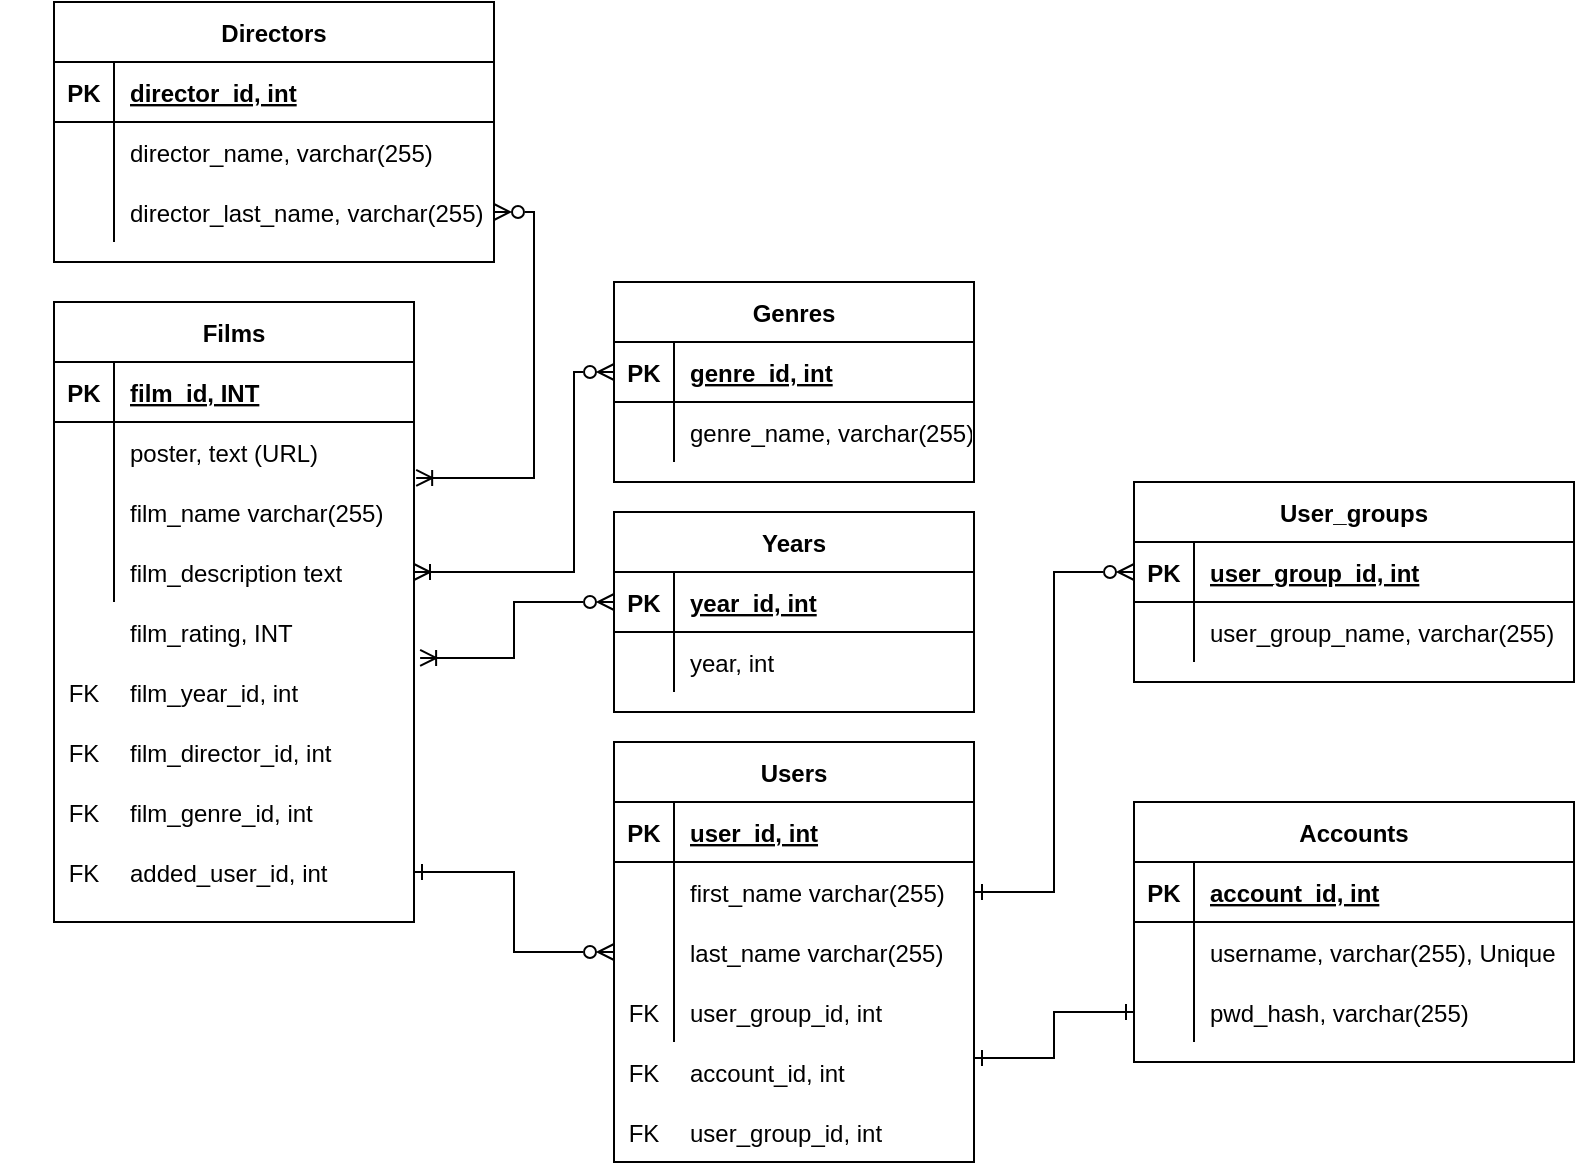 <mxfile version="15.7.3" type="device"><diagram id="e_fTZcowITUSTxQMZxsq" name="Page-1"><mxGraphModel dx="2203" dy="1698" grid="1" gridSize="10" guides="1" tooltips="1" connect="1" arrows="1" fold="1" page="1" pageScale="1" pageWidth="850" pageHeight="1100" math="0" shadow="0"><root><mxCell id="0"/><mxCell id="1" parent="0"/><mxCell id="uYpmHCX6_qh6ywaZM5lO-1" value="Films" style="shape=table;startSize=30;container=1;collapsible=1;childLayout=tableLayout;fixedRows=1;rowLines=0;fontStyle=1;align=center;resizeLast=1;" vertex="1" parent="1"><mxGeometry x="10" y="10" width="180" height="310" as="geometry"/></mxCell><mxCell id="uYpmHCX6_qh6ywaZM5lO-2" value="" style="shape=partialRectangle;collapsible=0;dropTarget=0;pointerEvents=0;fillColor=none;top=0;left=0;bottom=1;right=0;points=[[0,0.5],[1,0.5]];portConstraint=eastwest;" vertex="1" parent="uYpmHCX6_qh6ywaZM5lO-1"><mxGeometry y="30" width="180" height="30" as="geometry"/></mxCell><mxCell id="uYpmHCX6_qh6ywaZM5lO-3" value="PK" style="shape=partialRectangle;connectable=0;fillColor=none;top=0;left=0;bottom=0;right=0;fontStyle=1;overflow=hidden;" vertex="1" parent="uYpmHCX6_qh6ywaZM5lO-2"><mxGeometry width="30" height="30" as="geometry"><mxRectangle width="30" height="30" as="alternateBounds"/></mxGeometry></mxCell><mxCell id="uYpmHCX6_qh6ywaZM5lO-4" value="film_id, INT" style="shape=partialRectangle;connectable=0;fillColor=none;top=0;left=0;bottom=0;right=0;align=left;spacingLeft=6;fontStyle=5;overflow=hidden;" vertex="1" parent="uYpmHCX6_qh6ywaZM5lO-2"><mxGeometry x="30" width="150" height="30" as="geometry"><mxRectangle width="150" height="30" as="alternateBounds"/></mxGeometry></mxCell><mxCell id="uYpmHCX6_qh6ywaZM5lO-5" value="" style="shape=partialRectangle;collapsible=0;dropTarget=0;pointerEvents=0;fillColor=none;top=0;left=0;bottom=0;right=0;points=[[0,0.5],[1,0.5]];portConstraint=eastwest;" vertex="1" parent="uYpmHCX6_qh6ywaZM5lO-1"><mxGeometry y="60" width="180" height="30" as="geometry"/></mxCell><mxCell id="uYpmHCX6_qh6ywaZM5lO-6" value="" style="shape=partialRectangle;connectable=0;fillColor=none;top=0;left=0;bottom=0;right=0;editable=1;overflow=hidden;" vertex="1" parent="uYpmHCX6_qh6ywaZM5lO-5"><mxGeometry width="30" height="30" as="geometry"><mxRectangle width="30" height="30" as="alternateBounds"/></mxGeometry></mxCell><mxCell id="uYpmHCX6_qh6ywaZM5lO-7" value="poster, text (URL)" style="shape=partialRectangle;connectable=0;fillColor=none;top=0;left=0;bottom=0;right=0;align=left;spacingLeft=6;overflow=hidden;" vertex="1" parent="uYpmHCX6_qh6ywaZM5lO-5"><mxGeometry x="30" width="150" height="30" as="geometry"><mxRectangle width="150" height="30" as="alternateBounds"/></mxGeometry></mxCell><mxCell id="uYpmHCX6_qh6ywaZM5lO-8" value="" style="shape=partialRectangle;collapsible=0;dropTarget=0;pointerEvents=0;fillColor=none;top=0;left=0;bottom=0;right=0;points=[[0,0.5],[1,0.5]];portConstraint=eastwest;" vertex="1" parent="uYpmHCX6_qh6ywaZM5lO-1"><mxGeometry y="90" width="180" height="30" as="geometry"/></mxCell><mxCell id="uYpmHCX6_qh6ywaZM5lO-9" value="" style="shape=partialRectangle;connectable=0;fillColor=none;top=0;left=0;bottom=0;right=0;editable=1;overflow=hidden;" vertex="1" parent="uYpmHCX6_qh6ywaZM5lO-8"><mxGeometry width="30" height="30" as="geometry"><mxRectangle width="30" height="30" as="alternateBounds"/></mxGeometry></mxCell><mxCell id="uYpmHCX6_qh6ywaZM5lO-10" value="film_name varchar(255)" style="shape=partialRectangle;connectable=0;fillColor=none;top=0;left=0;bottom=0;right=0;align=left;spacingLeft=6;overflow=hidden;" vertex="1" parent="uYpmHCX6_qh6ywaZM5lO-8"><mxGeometry x="30" width="150" height="30" as="geometry"><mxRectangle width="150" height="30" as="alternateBounds"/></mxGeometry></mxCell><mxCell id="uYpmHCX6_qh6ywaZM5lO-11" value="" style="shape=partialRectangle;collapsible=0;dropTarget=0;pointerEvents=0;fillColor=none;top=0;left=0;bottom=0;right=0;points=[[0,0.5],[1,0.5]];portConstraint=eastwest;" vertex="1" parent="uYpmHCX6_qh6ywaZM5lO-1"><mxGeometry y="120" width="180" height="30" as="geometry"/></mxCell><mxCell id="uYpmHCX6_qh6ywaZM5lO-12" value="" style="shape=partialRectangle;connectable=0;fillColor=none;top=0;left=0;bottom=0;right=0;editable=1;overflow=hidden;" vertex="1" parent="uYpmHCX6_qh6ywaZM5lO-11"><mxGeometry width="30" height="30" as="geometry"><mxRectangle width="30" height="30" as="alternateBounds"/></mxGeometry></mxCell><mxCell id="uYpmHCX6_qh6ywaZM5lO-13" value="film_description text" style="shape=partialRectangle;connectable=0;fillColor=none;top=0;left=0;bottom=0;right=0;align=left;spacingLeft=6;overflow=hidden;" vertex="1" parent="uYpmHCX6_qh6ywaZM5lO-11"><mxGeometry x="30" width="150" height="30" as="geometry"><mxRectangle width="150" height="30" as="alternateBounds"/></mxGeometry></mxCell><mxCell id="uYpmHCX6_qh6ywaZM5lO-14" value="" style="shape=partialRectangle;collapsible=0;dropTarget=0;pointerEvents=0;fillColor=none;top=0;left=0;bottom=0;right=0;points=[[0,0.5],[1,0.5]];portConstraint=eastwest;" vertex="1" parent="1"><mxGeometry x="10" y="160" width="180" height="30" as="geometry"/></mxCell><mxCell id="uYpmHCX6_qh6ywaZM5lO-15" value="" style="shape=partialRectangle;connectable=0;fillColor=none;top=0;left=0;bottom=0;right=0;editable=1;overflow=hidden;" vertex="1" parent="uYpmHCX6_qh6ywaZM5lO-14"><mxGeometry width="30" height="30" as="geometry"><mxRectangle width="30" height="30" as="alternateBounds"/></mxGeometry></mxCell><mxCell id="uYpmHCX6_qh6ywaZM5lO-16" value="film_rating, INT" style="shape=partialRectangle;connectable=0;fillColor=none;top=0;left=0;bottom=0;right=0;align=left;spacingLeft=6;overflow=hidden;" vertex="1" parent="uYpmHCX6_qh6ywaZM5lO-14"><mxGeometry x="30" width="150" height="30" as="geometry"><mxRectangle width="150" height="30" as="alternateBounds"/></mxGeometry></mxCell><mxCell id="uYpmHCX6_qh6ywaZM5lO-17" value="" style="shape=partialRectangle;collapsible=0;dropTarget=0;pointerEvents=0;fillColor=none;top=0;left=0;bottom=0;right=0;points=[[0,0.5],[1,0.5]];portConstraint=eastwest;" vertex="1" parent="1"><mxGeometry x="10" y="190" width="180" height="30" as="geometry"/></mxCell><mxCell id="uYpmHCX6_qh6ywaZM5lO-18" value="FK" style="shape=partialRectangle;connectable=0;fillColor=none;top=0;left=0;bottom=0;right=0;editable=1;overflow=hidden;" vertex="1" parent="uYpmHCX6_qh6ywaZM5lO-17"><mxGeometry width="30" height="30" as="geometry"><mxRectangle width="30" height="30" as="alternateBounds"/></mxGeometry></mxCell><mxCell id="uYpmHCX6_qh6ywaZM5lO-19" value="film_year_id, int" style="shape=partialRectangle;connectable=0;fillColor=none;top=0;left=0;bottom=0;right=0;align=left;spacingLeft=6;overflow=hidden;" vertex="1" parent="uYpmHCX6_qh6ywaZM5lO-17"><mxGeometry x="30" width="150" height="30" as="geometry"><mxRectangle width="150" height="30" as="alternateBounds"/></mxGeometry></mxCell><mxCell id="uYpmHCX6_qh6ywaZM5lO-20" value="" style="shape=partialRectangle;collapsible=0;dropTarget=0;pointerEvents=0;fillColor=none;top=0;left=0;bottom=0;right=0;points=[[0,0.5],[1,0.5]];portConstraint=eastwest;" vertex="1" parent="1"><mxGeometry x="10" y="220" width="180" height="30" as="geometry"/></mxCell><mxCell id="uYpmHCX6_qh6ywaZM5lO-21" value="FK" style="shape=partialRectangle;connectable=0;fillColor=none;top=0;left=0;bottom=0;right=0;editable=1;overflow=hidden;" vertex="1" parent="uYpmHCX6_qh6ywaZM5lO-20"><mxGeometry width="30" height="30" as="geometry"><mxRectangle width="30" height="30" as="alternateBounds"/></mxGeometry></mxCell><mxCell id="uYpmHCX6_qh6ywaZM5lO-22" value="film_director_id, int" style="shape=partialRectangle;connectable=0;fillColor=none;top=0;left=0;bottom=0;right=0;align=left;spacingLeft=6;overflow=hidden;" vertex="1" parent="uYpmHCX6_qh6ywaZM5lO-20"><mxGeometry x="30" width="150" height="30" as="geometry"><mxRectangle width="150" height="30" as="alternateBounds"/></mxGeometry></mxCell><mxCell id="uYpmHCX6_qh6ywaZM5lO-23" value="" style="shape=partialRectangle;collapsible=0;dropTarget=0;pointerEvents=0;fillColor=none;top=0;left=0;bottom=0;right=0;points=[[0,0.5],[1,0.5]];portConstraint=eastwest;" vertex="1" parent="1"><mxGeometry x="10" y="250" width="180" height="30" as="geometry"/></mxCell><mxCell id="uYpmHCX6_qh6ywaZM5lO-24" value="FK" style="shape=partialRectangle;connectable=0;fillColor=none;top=0;left=0;bottom=0;right=0;editable=1;overflow=hidden;" vertex="1" parent="uYpmHCX6_qh6ywaZM5lO-23"><mxGeometry width="30" height="30" as="geometry"><mxRectangle width="30" height="30" as="alternateBounds"/></mxGeometry></mxCell><mxCell id="uYpmHCX6_qh6ywaZM5lO-25" value="film_genre_id, int" style="shape=partialRectangle;connectable=0;fillColor=none;top=0;left=0;bottom=0;right=0;align=left;spacingLeft=6;overflow=hidden;" vertex="1" parent="uYpmHCX6_qh6ywaZM5lO-23"><mxGeometry x="30" width="150" height="30" as="geometry"><mxRectangle width="150" height="30" as="alternateBounds"/></mxGeometry></mxCell><mxCell id="uYpmHCX6_qh6ywaZM5lO-26" value="" style="shape=partialRectangle;collapsible=0;dropTarget=0;pointerEvents=0;fillColor=none;top=0;left=0;bottom=0;right=0;points=[[0,0.5],[1,0.5]];portConstraint=eastwest;" vertex="1" parent="1"><mxGeometry x="10" y="280" width="180" height="30" as="geometry"/></mxCell><mxCell id="uYpmHCX6_qh6ywaZM5lO-27" value="FK" style="shape=partialRectangle;connectable=0;fillColor=none;top=0;left=0;bottom=0;right=0;editable=1;overflow=hidden;" vertex="1" parent="uYpmHCX6_qh6ywaZM5lO-26"><mxGeometry width="30" height="30" as="geometry"><mxRectangle width="30" height="30" as="alternateBounds"/></mxGeometry></mxCell><mxCell id="uYpmHCX6_qh6ywaZM5lO-28" value="added_user_id, int" style="shape=partialRectangle;connectable=0;fillColor=none;top=0;left=0;bottom=0;right=0;align=left;spacingLeft=6;overflow=hidden;" vertex="1" parent="uYpmHCX6_qh6ywaZM5lO-26"><mxGeometry x="30" width="150" height="30" as="geometry"><mxRectangle width="150" height="30" as="alternateBounds"/></mxGeometry></mxCell><mxCell id="uYpmHCX6_qh6ywaZM5lO-29" value="Directors" style="shape=table;startSize=30;container=1;collapsible=1;childLayout=tableLayout;fixedRows=1;rowLines=0;fontStyle=1;align=center;resizeLast=1;" vertex="1" parent="1"><mxGeometry x="10" y="-140" width="220" height="130" as="geometry"/></mxCell><mxCell id="uYpmHCX6_qh6ywaZM5lO-30" value="" style="shape=partialRectangle;collapsible=0;dropTarget=0;pointerEvents=0;fillColor=none;top=0;left=0;bottom=1;right=0;points=[[0,0.5],[1,0.5]];portConstraint=eastwest;" vertex="1" parent="uYpmHCX6_qh6ywaZM5lO-29"><mxGeometry y="30" width="220" height="30" as="geometry"/></mxCell><mxCell id="uYpmHCX6_qh6ywaZM5lO-31" value="PK" style="shape=partialRectangle;connectable=0;fillColor=none;top=0;left=0;bottom=0;right=0;fontStyle=1;overflow=hidden;" vertex="1" parent="uYpmHCX6_qh6ywaZM5lO-30"><mxGeometry width="30" height="30" as="geometry"><mxRectangle width="30" height="30" as="alternateBounds"/></mxGeometry></mxCell><mxCell id="uYpmHCX6_qh6ywaZM5lO-32" value="director_id, int" style="shape=partialRectangle;connectable=0;fillColor=none;top=0;left=0;bottom=0;right=0;align=left;spacingLeft=6;fontStyle=5;overflow=hidden;" vertex="1" parent="uYpmHCX6_qh6ywaZM5lO-30"><mxGeometry x="30" width="190" height="30" as="geometry"><mxRectangle width="190" height="30" as="alternateBounds"/></mxGeometry></mxCell><mxCell id="uYpmHCX6_qh6ywaZM5lO-33" value="" style="shape=partialRectangle;collapsible=0;dropTarget=0;pointerEvents=0;fillColor=none;top=0;left=0;bottom=0;right=0;points=[[0,0.5],[1,0.5]];portConstraint=eastwest;" vertex="1" parent="uYpmHCX6_qh6ywaZM5lO-29"><mxGeometry y="60" width="220" height="30" as="geometry"/></mxCell><mxCell id="uYpmHCX6_qh6ywaZM5lO-34" value="" style="shape=partialRectangle;connectable=0;fillColor=none;top=0;left=0;bottom=0;right=0;editable=1;overflow=hidden;" vertex="1" parent="uYpmHCX6_qh6ywaZM5lO-33"><mxGeometry width="30" height="30" as="geometry"><mxRectangle width="30" height="30" as="alternateBounds"/></mxGeometry></mxCell><mxCell id="uYpmHCX6_qh6ywaZM5lO-35" value="director_name, varchar(255)" style="shape=partialRectangle;connectable=0;fillColor=none;top=0;left=0;bottom=0;right=0;align=left;spacingLeft=6;overflow=hidden;" vertex="1" parent="uYpmHCX6_qh6ywaZM5lO-33"><mxGeometry x="30" width="190" height="30" as="geometry"><mxRectangle width="190" height="30" as="alternateBounds"/></mxGeometry></mxCell><mxCell id="uYpmHCX6_qh6ywaZM5lO-36" value="" style="shape=partialRectangle;collapsible=0;dropTarget=0;pointerEvents=0;fillColor=none;top=0;left=0;bottom=0;right=0;points=[[0,0.5],[1,0.5]];portConstraint=eastwest;" vertex="1" parent="uYpmHCX6_qh6ywaZM5lO-29"><mxGeometry y="90" width="220" height="30" as="geometry"/></mxCell><mxCell id="uYpmHCX6_qh6ywaZM5lO-37" value="" style="shape=partialRectangle;connectable=0;fillColor=none;top=0;left=0;bottom=0;right=0;editable=1;overflow=hidden;" vertex="1" parent="uYpmHCX6_qh6ywaZM5lO-36"><mxGeometry width="30" height="30" as="geometry"><mxRectangle width="30" height="30" as="alternateBounds"/></mxGeometry></mxCell><mxCell id="uYpmHCX6_qh6ywaZM5lO-38" value="director_last_name, varchar(255)" style="shape=partialRectangle;connectable=0;fillColor=none;top=0;left=0;bottom=0;right=0;align=left;spacingLeft=6;overflow=hidden;" vertex="1" parent="uYpmHCX6_qh6ywaZM5lO-36"><mxGeometry x="30" width="190" height="30" as="geometry"><mxRectangle width="190" height="30" as="alternateBounds"/></mxGeometry></mxCell><mxCell id="uYpmHCX6_qh6ywaZM5lO-43" style="edgeStyle=orthogonalEdgeStyle;rounded=0;orthogonalLoop=1;jettySize=auto;html=1;entryX=1;entryY=0.25;entryDx=0;entryDy=0;strokeColor=none;" edge="1" parent="1" source="uYpmHCX6_qh6ywaZM5lO-36" target="uYpmHCX6_qh6ywaZM5lO-1"><mxGeometry relative="1" as="geometry"/></mxCell><mxCell id="uYpmHCX6_qh6ywaZM5lO-44" style="edgeStyle=orthogonalEdgeStyle;rounded=0;orthogonalLoop=1;jettySize=auto;html=1;entryX=1.006;entryY=-0.067;entryDx=0;entryDy=0;entryPerimeter=0;endArrow=ERoneToMany;endFill=0;startArrow=ERzeroToMany;startFill=0;exitX=1;exitY=0.5;exitDx=0;exitDy=0;" edge="1" parent="1" source="uYpmHCX6_qh6ywaZM5lO-36" target="uYpmHCX6_qh6ywaZM5lO-8"><mxGeometry relative="1" as="geometry"/></mxCell><mxCell id="uYpmHCX6_qh6ywaZM5lO-45" value="Genres" style="shape=table;startSize=30;container=1;collapsible=1;childLayout=tableLayout;fixedRows=1;rowLines=0;fontStyle=1;align=center;resizeLast=1;" vertex="1" parent="1"><mxGeometry x="290" width="180" height="100" as="geometry"/></mxCell><mxCell id="uYpmHCX6_qh6ywaZM5lO-46" value="" style="shape=partialRectangle;collapsible=0;dropTarget=0;pointerEvents=0;fillColor=none;top=0;left=0;bottom=1;right=0;points=[[0,0.5],[1,0.5]];portConstraint=eastwest;" vertex="1" parent="uYpmHCX6_qh6ywaZM5lO-45"><mxGeometry y="30" width="180" height="30" as="geometry"/></mxCell><mxCell id="uYpmHCX6_qh6ywaZM5lO-47" value="PK" style="shape=partialRectangle;connectable=0;fillColor=none;top=0;left=0;bottom=0;right=0;fontStyle=1;overflow=hidden;" vertex="1" parent="uYpmHCX6_qh6ywaZM5lO-46"><mxGeometry width="30" height="30" as="geometry"><mxRectangle width="30" height="30" as="alternateBounds"/></mxGeometry></mxCell><mxCell id="uYpmHCX6_qh6ywaZM5lO-48" value="genre_id, int" style="shape=partialRectangle;connectable=0;fillColor=none;top=0;left=0;bottom=0;right=0;align=left;spacingLeft=6;fontStyle=5;overflow=hidden;" vertex="1" parent="uYpmHCX6_qh6ywaZM5lO-46"><mxGeometry x="30" width="150" height="30" as="geometry"><mxRectangle width="150" height="30" as="alternateBounds"/></mxGeometry></mxCell><mxCell id="uYpmHCX6_qh6ywaZM5lO-49" value="" style="shape=partialRectangle;collapsible=0;dropTarget=0;pointerEvents=0;fillColor=none;top=0;left=0;bottom=0;right=0;points=[[0,0.5],[1,0.5]];portConstraint=eastwest;" vertex="1" parent="uYpmHCX6_qh6ywaZM5lO-45"><mxGeometry y="60" width="180" height="30" as="geometry"/></mxCell><mxCell id="uYpmHCX6_qh6ywaZM5lO-50" value="" style="shape=partialRectangle;connectable=0;fillColor=none;top=0;left=0;bottom=0;right=0;editable=1;overflow=hidden;" vertex="1" parent="uYpmHCX6_qh6ywaZM5lO-49"><mxGeometry width="30" height="30" as="geometry"><mxRectangle width="30" height="30" as="alternateBounds"/></mxGeometry></mxCell><mxCell id="uYpmHCX6_qh6ywaZM5lO-51" value="genre_name, varchar(255)" style="shape=partialRectangle;connectable=0;fillColor=none;top=0;left=0;bottom=0;right=0;align=left;spacingLeft=6;overflow=hidden;" vertex="1" parent="uYpmHCX6_qh6ywaZM5lO-49"><mxGeometry x="30" width="150" height="30" as="geometry"><mxRectangle width="150" height="30" as="alternateBounds"/></mxGeometry></mxCell><mxCell id="uYpmHCX6_qh6ywaZM5lO-55" style="edgeStyle=orthogonalEdgeStyle;rounded=0;orthogonalLoop=1;jettySize=auto;html=1;entryX=1;entryY=0.5;entryDx=0;entryDy=0;startArrow=ERzeroToMany;startFill=0;endArrow=ERoneToMany;endFill=0;" edge="1" parent="1" source="uYpmHCX6_qh6ywaZM5lO-46" target="uYpmHCX6_qh6ywaZM5lO-11"><mxGeometry relative="1" as="geometry"><Array as="points"><mxPoint x="270" y="45"/><mxPoint x="270" y="145"/></Array></mxGeometry></mxCell><mxCell id="uYpmHCX6_qh6ywaZM5lO-56" value="Years" style="shape=table;startSize=30;container=1;collapsible=1;childLayout=tableLayout;fixedRows=1;rowLines=0;fontStyle=1;align=center;resizeLast=1;" vertex="1" parent="1"><mxGeometry x="290" y="115" width="180" height="100" as="geometry"/></mxCell><mxCell id="uYpmHCX6_qh6ywaZM5lO-57" value="" style="shape=partialRectangle;collapsible=0;dropTarget=0;pointerEvents=0;fillColor=none;top=0;left=0;bottom=1;right=0;points=[[0,0.5],[1,0.5]];portConstraint=eastwest;" vertex="1" parent="uYpmHCX6_qh6ywaZM5lO-56"><mxGeometry y="30" width="180" height="30" as="geometry"/></mxCell><mxCell id="uYpmHCX6_qh6ywaZM5lO-58" value="PK" style="shape=partialRectangle;connectable=0;fillColor=none;top=0;left=0;bottom=0;right=0;fontStyle=1;overflow=hidden;" vertex="1" parent="uYpmHCX6_qh6ywaZM5lO-57"><mxGeometry width="30" height="30" as="geometry"><mxRectangle width="30" height="30" as="alternateBounds"/></mxGeometry></mxCell><mxCell id="uYpmHCX6_qh6ywaZM5lO-59" value="year_id, int" style="shape=partialRectangle;connectable=0;fillColor=none;top=0;left=0;bottom=0;right=0;align=left;spacingLeft=6;fontStyle=5;overflow=hidden;" vertex="1" parent="uYpmHCX6_qh6ywaZM5lO-57"><mxGeometry x="30" width="150" height="30" as="geometry"><mxRectangle width="150" height="30" as="alternateBounds"/></mxGeometry></mxCell><mxCell id="uYpmHCX6_qh6ywaZM5lO-60" value="" style="shape=partialRectangle;collapsible=0;dropTarget=0;pointerEvents=0;fillColor=none;top=0;left=0;bottom=0;right=0;points=[[0,0.5],[1,0.5]];portConstraint=eastwest;" vertex="1" parent="uYpmHCX6_qh6ywaZM5lO-56"><mxGeometry y="60" width="180" height="30" as="geometry"/></mxCell><mxCell id="uYpmHCX6_qh6ywaZM5lO-61" value="" style="shape=partialRectangle;connectable=0;fillColor=none;top=0;left=0;bottom=0;right=0;editable=1;overflow=hidden;" vertex="1" parent="uYpmHCX6_qh6ywaZM5lO-60"><mxGeometry width="30" height="30" as="geometry"><mxRectangle width="30" height="30" as="alternateBounds"/></mxGeometry></mxCell><mxCell id="uYpmHCX6_qh6ywaZM5lO-62" value="year, int" style="shape=partialRectangle;connectable=0;fillColor=none;top=0;left=0;bottom=0;right=0;align=left;spacingLeft=6;overflow=hidden;" vertex="1" parent="uYpmHCX6_qh6ywaZM5lO-60"><mxGeometry x="30" width="150" height="30" as="geometry"><mxRectangle width="150" height="30" as="alternateBounds"/></mxGeometry></mxCell><mxCell id="uYpmHCX6_qh6ywaZM5lO-63" style="edgeStyle=orthogonalEdgeStyle;rounded=0;orthogonalLoop=1;jettySize=auto;html=1;entryX=1.017;entryY=-0.067;entryDx=0;entryDy=0;entryPerimeter=0;startArrow=ERzeroToMany;startFill=0;endArrow=ERoneToMany;endFill=0;" edge="1" parent="1" source="uYpmHCX6_qh6ywaZM5lO-57" target="uYpmHCX6_qh6ywaZM5lO-17"><mxGeometry relative="1" as="geometry"/></mxCell><mxCell id="uYpmHCX6_qh6ywaZM5lO-64" value="Users" style="shape=table;startSize=30;container=1;collapsible=1;childLayout=tableLayout;fixedRows=1;rowLines=0;fontStyle=1;align=center;resizeLast=1;" vertex="1" parent="1"><mxGeometry x="290" y="230" width="180" height="210" as="geometry"/></mxCell><mxCell id="uYpmHCX6_qh6ywaZM5lO-65" value="" style="shape=partialRectangle;collapsible=0;dropTarget=0;pointerEvents=0;fillColor=none;top=0;left=0;bottom=1;right=0;points=[[0,0.5],[1,0.5]];portConstraint=eastwest;" vertex="1" parent="uYpmHCX6_qh6ywaZM5lO-64"><mxGeometry y="30" width="180" height="30" as="geometry"/></mxCell><mxCell id="uYpmHCX6_qh6ywaZM5lO-66" value="PK" style="shape=partialRectangle;connectable=0;fillColor=none;top=0;left=0;bottom=0;right=0;fontStyle=1;overflow=hidden;" vertex="1" parent="uYpmHCX6_qh6ywaZM5lO-65"><mxGeometry width="30" height="30" as="geometry"><mxRectangle width="30" height="30" as="alternateBounds"/></mxGeometry></mxCell><mxCell id="uYpmHCX6_qh6ywaZM5lO-67" value="user_id, int" style="shape=partialRectangle;connectable=0;fillColor=none;top=0;left=0;bottom=0;right=0;align=left;spacingLeft=6;fontStyle=5;overflow=hidden;" vertex="1" parent="uYpmHCX6_qh6ywaZM5lO-65"><mxGeometry x="30" width="150" height="30" as="geometry"><mxRectangle width="150" height="30" as="alternateBounds"/></mxGeometry></mxCell><mxCell id="uYpmHCX6_qh6ywaZM5lO-68" value="" style="shape=partialRectangle;collapsible=0;dropTarget=0;pointerEvents=0;fillColor=none;top=0;left=0;bottom=0;right=0;points=[[0,0.5],[1,0.5]];portConstraint=eastwest;" vertex="1" parent="uYpmHCX6_qh6ywaZM5lO-64"><mxGeometry y="60" width="180" height="30" as="geometry"/></mxCell><mxCell id="uYpmHCX6_qh6ywaZM5lO-69" value="" style="shape=partialRectangle;connectable=0;fillColor=none;top=0;left=0;bottom=0;right=0;editable=1;overflow=hidden;" vertex="1" parent="uYpmHCX6_qh6ywaZM5lO-68"><mxGeometry width="30" height="30" as="geometry"><mxRectangle width="30" height="30" as="alternateBounds"/></mxGeometry></mxCell><mxCell id="uYpmHCX6_qh6ywaZM5lO-70" value="first_name varchar(255)" style="shape=partialRectangle;connectable=0;fillColor=none;top=0;left=0;bottom=0;right=0;align=left;spacingLeft=6;overflow=hidden;" vertex="1" parent="uYpmHCX6_qh6ywaZM5lO-68"><mxGeometry x="30" width="150" height="30" as="geometry"><mxRectangle width="150" height="30" as="alternateBounds"/></mxGeometry></mxCell><mxCell id="uYpmHCX6_qh6ywaZM5lO-71" value="" style="shape=partialRectangle;collapsible=0;dropTarget=0;pointerEvents=0;fillColor=none;top=0;left=0;bottom=0;right=0;points=[[0,0.5],[1,0.5]];portConstraint=eastwest;" vertex="1" parent="uYpmHCX6_qh6ywaZM5lO-64"><mxGeometry y="90" width="180" height="30" as="geometry"/></mxCell><mxCell id="uYpmHCX6_qh6ywaZM5lO-72" value="" style="shape=partialRectangle;connectable=0;fillColor=none;top=0;left=0;bottom=0;right=0;editable=1;overflow=hidden;" vertex="1" parent="uYpmHCX6_qh6ywaZM5lO-71"><mxGeometry width="30" height="30" as="geometry"><mxRectangle width="30" height="30" as="alternateBounds"/></mxGeometry></mxCell><mxCell id="uYpmHCX6_qh6ywaZM5lO-73" value="last_name varchar(255)" style="shape=partialRectangle;connectable=0;fillColor=none;top=0;left=0;bottom=0;right=0;align=left;spacingLeft=6;overflow=hidden;" vertex="1" parent="uYpmHCX6_qh6ywaZM5lO-71"><mxGeometry x="30" width="150" height="30" as="geometry"><mxRectangle width="150" height="30" as="alternateBounds"/></mxGeometry></mxCell><mxCell id="uYpmHCX6_qh6ywaZM5lO-74" value="" style="shape=partialRectangle;collapsible=0;dropTarget=0;pointerEvents=0;fillColor=none;top=0;left=0;bottom=0;right=0;points=[[0,0.5],[1,0.5]];portConstraint=eastwest;" vertex="1" parent="uYpmHCX6_qh6ywaZM5lO-64"><mxGeometry y="120" width="180" height="30" as="geometry"/></mxCell><mxCell id="uYpmHCX6_qh6ywaZM5lO-75" value="FK" style="shape=partialRectangle;connectable=0;fillColor=none;top=0;left=0;bottom=0;right=0;editable=1;overflow=hidden;" vertex="1" parent="uYpmHCX6_qh6ywaZM5lO-74"><mxGeometry width="30" height="30" as="geometry"><mxRectangle width="30" height="30" as="alternateBounds"/></mxGeometry></mxCell><mxCell id="uYpmHCX6_qh6ywaZM5lO-76" value="user_group_id, int" style="shape=partialRectangle;connectable=0;fillColor=none;top=0;left=0;bottom=0;right=0;align=left;spacingLeft=6;overflow=hidden;" vertex="1" parent="uYpmHCX6_qh6ywaZM5lO-74"><mxGeometry x="30" width="150" height="30" as="geometry"><mxRectangle width="150" height="30" as="alternateBounds"/></mxGeometry></mxCell><mxCell id="uYpmHCX6_qh6ywaZM5lO-78" value="" style="shape=partialRectangle;collapsible=0;dropTarget=0;pointerEvents=0;fillColor=none;top=0;left=0;bottom=0;right=0;points=[[0,0.5],[1,0.5]];portConstraint=eastwest;" vertex="1" parent="1"><mxGeometry x="290" y="380" width="180" height="30" as="geometry"/></mxCell><mxCell id="uYpmHCX6_qh6ywaZM5lO-79" value="FK" style="shape=partialRectangle;connectable=0;fillColor=none;top=0;left=0;bottom=0;right=0;editable=1;overflow=hidden;" vertex="1" parent="uYpmHCX6_qh6ywaZM5lO-78"><mxGeometry width="30" height="30" as="geometry"><mxRectangle width="30" height="30" as="alternateBounds"/></mxGeometry></mxCell><mxCell id="uYpmHCX6_qh6ywaZM5lO-80" value="account_id, int" style="shape=partialRectangle;connectable=0;fillColor=none;top=0;left=0;bottom=0;right=0;align=left;spacingLeft=6;overflow=hidden;" vertex="1" parent="uYpmHCX6_qh6ywaZM5lO-78"><mxGeometry x="30" width="150" height="30" as="geometry"><mxRectangle width="150" height="30" as="alternateBounds"/></mxGeometry></mxCell><mxCell id="uYpmHCX6_qh6ywaZM5lO-81" value="" style="shape=partialRectangle;collapsible=0;dropTarget=0;pointerEvents=0;fillColor=none;top=0;left=0;bottom=0;right=0;points=[[0,0.5],[1,0.5]];portConstraint=eastwest;" vertex="1" parent="1"><mxGeometry x="290" y="410" width="180" height="30" as="geometry"/></mxCell><mxCell id="uYpmHCX6_qh6ywaZM5lO-82" value="FK" style="shape=partialRectangle;connectable=0;fillColor=none;top=0;left=0;bottom=0;right=0;editable=1;overflow=hidden;" vertex="1" parent="uYpmHCX6_qh6ywaZM5lO-81"><mxGeometry width="30" height="30" as="geometry"><mxRectangle width="30" height="30" as="alternateBounds"/></mxGeometry></mxCell><mxCell id="uYpmHCX6_qh6ywaZM5lO-83" value="user_group_id, int" style="shape=partialRectangle;connectable=0;fillColor=none;top=0;left=0;bottom=0;right=0;align=left;spacingLeft=6;overflow=hidden;" vertex="1" parent="uYpmHCX6_qh6ywaZM5lO-81"><mxGeometry x="30" width="150" height="30" as="geometry"><mxRectangle width="150" height="30" as="alternateBounds"/></mxGeometry></mxCell><mxCell id="uYpmHCX6_qh6ywaZM5lO-85" value="" style="edgeStyle=orthogonalEdgeStyle;rounded=0;orthogonalLoop=1;jettySize=auto;html=1;startArrow=ERzeroToMany;startFill=0;endArrow=ERone;endFill=0;" edge="1" parent="1" source="uYpmHCX6_qh6ywaZM5lO-71" target="uYpmHCX6_qh6ywaZM5lO-26"><mxGeometry relative="1" as="geometry"/></mxCell><mxCell id="uYpmHCX6_qh6ywaZM5lO-86" value="User_groups" style="shape=table;startSize=30;container=1;collapsible=1;childLayout=tableLayout;fixedRows=1;rowLines=0;fontStyle=1;align=center;resizeLast=1;" vertex="1" parent="1"><mxGeometry x="550" y="100" width="220" height="100" as="geometry"/></mxCell><mxCell id="uYpmHCX6_qh6ywaZM5lO-87" value="" style="shape=partialRectangle;collapsible=0;dropTarget=0;pointerEvents=0;fillColor=none;top=0;left=0;bottom=1;right=0;points=[[0,0.5],[1,0.5]];portConstraint=eastwest;" vertex="1" parent="uYpmHCX6_qh6ywaZM5lO-86"><mxGeometry y="30" width="220" height="30" as="geometry"/></mxCell><mxCell id="uYpmHCX6_qh6ywaZM5lO-88" value="PK" style="shape=partialRectangle;connectable=0;fillColor=none;top=0;left=0;bottom=0;right=0;fontStyle=1;overflow=hidden;" vertex="1" parent="uYpmHCX6_qh6ywaZM5lO-87"><mxGeometry width="30" height="30" as="geometry"><mxRectangle width="30" height="30" as="alternateBounds"/></mxGeometry></mxCell><mxCell id="uYpmHCX6_qh6ywaZM5lO-89" value="user_group_id, int" style="shape=partialRectangle;connectable=0;fillColor=none;top=0;left=0;bottom=0;right=0;align=left;spacingLeft=6;fontStyle=5;overflow=hidden;" vertex="1" parent="uYpmHCX6_qh6ywaZM5lO-87"><mxGeometry x="30" width="190" height="30" as="geometry"><mxRectangle width="190" height="30" as="alternateBounds"/></mxGeometry></mxCell><mxCell id="uYpmHCX6_qh6ywaZM5lO-90" value="" style="shape=partialRectangle;collapsible=0;dropTarget=0;pointerEvents=0;fillColor=none;top=0;left=0;bottom=0;right=0;points=[[0,0.5],[1,0.5]];portConstraint=eastwest;" vertex="1" parent="uYpmHCX6_qh6ywaZM5lO-86"><mxGeometry y="60" width="220" height="30" as="geometry"/></mxCell><mxCell id="uYpmHCX6_qh6ywaZM5lO-91" value="" style="shape=partialRectangle;connectable=0;fillColor=none;top=0;left=0;bottom=0;right=0;editable=1;overflow=hidden;" vertex="1" parent="uYpmHCX6_qh6ywaZM5lO-90"><mxGeometry width="30" height="30" as="geometry"><mxRectangle width="30" height="30" as="alternateBounds"/></mxGeometry></mxCell><mxCell id="uYpmHCX6_qh6ywaZM5lO-92" value="user_group_name, varchar(255)" style="shape=partialRectangle;connectable=0;fillColor=none;top=0;left=0;bottom=0;right=0;align=left;spacingLeft=6;overflow=hidden;" vertex="1" parent="uYpmHCX6_qh6ywaZM5lO-90"><mxGeometry x="30" width="190" height="30" as="geometry"><mxRectangle width="190" height="30" as="alternateBounds"/></mxGeometry></mxCell><mxCell id="uYpmHCX6_qh6ywaZM5lO-96" style="edgeStyle=orthogonalEdgeStyle;rounded=0;orthogonalLoop=1;jettySize=auto;html=1;entryX=1;entryY=0.5;entryDx=0;entryDy=0;startArrow=ERzeroToMany;startFill=0;endArrow=ERone;endFill=0;" edge="1" parent="1" source="uYpmHCX6_qh6ywaZM5lO-87" target="uYpmHCX6_qh6ywaZM5lO-68"><mxGeometry relative="1" as="geometry"/></mxCell><mxCell id="uYpmHCX6_qh6ywaZM5lO-97" value="Accounts" style="shape=table;startSize=30;container=1;collapsible=1;childLayout=tableLayout;fixedRows=1;rowLines=0;fontStyle=1;align=center;resizeLast=1;" vertex="1" parent="1"><mxGeometry x="550" y="260" width="220" height="130" as="geometry"/></mxCell><mxCell id="uYpmHCX6_qh6ywaZM5lO-98" value="" style="shape=partialRectangle;collapsible=0;dropTarget=0;pointerEvents=0;fillColor=none;top=0;left=0;bottom=1;right=0;points=[[0,0.5],[1,0.5]];portConstraint=eastwest;" vertex="1" parent="uYpmHCX6_qh6ywaZM5lO-97"><mxGeometry y="30" width="220" height="30" as="geometry"/></mxCell><mxCell id="uYpmHCX6_qh6ywaZM5lO-99" value="PK" style="shape=partialRectangle;connectable=0;fillColor=none;top=0;left=0;bottom=0;right=0;fontStyle=1;overflow=hidden;" vertex="1" parent="uYpmHCX6_qh6ywaZM5lO-98"><mxGeometry width="30" height="30" as="geometry"><mxRectangle width="30" height="30" as="alternateBounds"/></mxGeometry></mxCell><mxCell id="uYpmHCX6_qh6ywaZM5lO-100" value="account_id, int" style="shape=partialRectangle;connectable=0;fillColor=none;top=0;left=0;bottom=0;right=0;align=left;spacingLeft=6;fontStyle=5;overflow=hidden;" vertex="1" parent="uYpmHCX6_qh6ywaZM5lO-98"><mxGeometry x="30" width="190" height="30" as="geometry"><mxRectangle width="190" height="30" as="alternateBounds"/></mxGeometry></mxCell><mxCell id="uYpmHCX6_qh6ywaZM5lO-101" value="" style="shape=partialRectangle;collapsible=0;dropTarget=0;pointerEvents=0;fillColor=none;top=0;left=0;bottom=0;right=0;points=[[0,0.5],[1,0.5]];portConstraint=eastwest;" vertex="1" parent="uYpmHCX6_qh6ywaZM5lO-97"><mxGeometry y="60" width="220" height="30" as="geometry"/></mxCell><mxCell id="uYpmHCX6_qh6ywaZM5lO-102" value="" style="shape=partialRectangle;connectable=0;fillColor=none;top=0;left=0;bottom=0;right=0;editable=1;overflow=hidden;" vertex="1" parent="uYpmHCX6_qh6ywaZM5lO-101"><mxGeometry width="30" height="30" as="geometry"><mxRectangle width="30" height="30" as="alternateBounds"/></mxGeometry></mxCell><mxCell id="uYpmHCX6_qh6ywaZM5lO-103" value="username, varchar(255), Unique" style="shape=partialRectangle;connectable=0;fillColor=none;top=0;left=0;bottom=0;right=0;align=left;spacingLeft=6;overflow=hidden;" vertex="1" parent="uYpmHCX6_qh6ywaZM5lO-101"><mxGeometry x="30" width="190" height="30" as="geometry"><mxRectangle width="190" height="30" as="alternateBounds"/></mxGeometry></mxCell><mxCell id="uYpmHCX6_qh6ywaZM5lO-104" value="" style="shape=partialRectangle;collapsible=0;dropTarget=0;pointerEvents=0;fillColor=none;top=0;left=0;bottom=0;right=0;points=[[0,0.5],[1,0.5]];portConstraint=eastwest;" vertex="1" parent="uYpmHCX6_qh6ywaZM5lO-97"><mxGeometry y="90" width="220" height="30" as="geometry"/></mxCell><mxCell id="uYpmHCX6_qh6ywaZM5lO-105" value="" style="shape=partialRectangle;connectable=0;fillColor=none;top=0;left=0;bottom=0;right=0;editable=1;overflow=hidden;" vertex="1" parent="uYpmHCX6_qh6ywaZM5lO-104"><mxGeometry width="30" height="30" as="geometry"><mxRectangle width="30" height="30" as="alternateBounds"/></mxGeometry></mxCell><mxCell id="uYpmHCX6_qh6ywaZM5lO-106" value="pwd_hash, varchar(255)" style="shape=partialRectangle;connectable=0;fillColor=none;top=0;left=0;bottom=0;right=0;align=left;spacingLeft=6;overflow=hidden;" vertex="1" parent="uYpmHCX6_qh6ywaZM5lO-104"><mxGeometry x="30" width="190" height="30" as="geometry"><mxRectangle width="190" height="30" as="alternateBounds"/></mxGeometry></mxCell><mxCell id="uYpmHCX6_qh6ywaZM5lO-107" style="edgeStyle=orthogonalEdgeStyle;rounded=0;orthogonalLoop=1;jettySize=auto;html=1;entryX=1;entryY=0.267;entryDx=0;entryDy=0;entryPerimeter=0;startArrow=ERone;startFill=0;endArrow=ERone;endFill=0;" edge="1" parent="1" source="uYpmHCX6_qh6ywaZM5lO-104" target="uYpmHCX6_qh6ywaZM5lO-78"><mxGeometry relative="1" as="geometry"/></mxCell></root></mxGraphModel></diagram></mxfile>